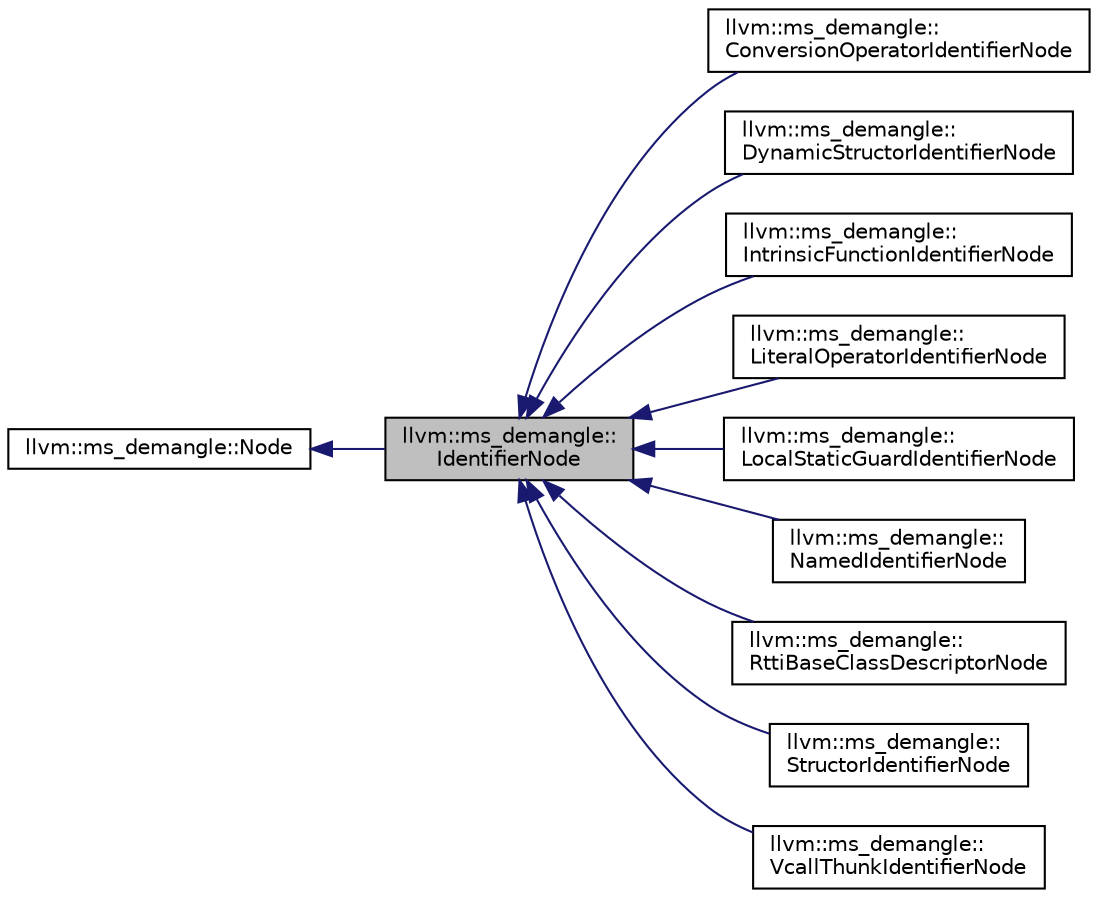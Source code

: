 digraph "llvm::ms_demangle::IdentifierNode"
{
 // LATEX_PDF_SIZE
  bgcolor="transparent";
  edge [fontname="Helvetica",fontsize="10",labelfontname="Helvetica",labelfontsize="10"];
  node [fontname="Helvetica",fontsize="10",shape=record];
  rankdir="LR";
  Node1 [label="llvm::ms_demangle::\lIdentifierNode",height=0.2,width=0.4,color="black", fillcolor="grey75", style="filled", fontcolor="black",tooltip=" "];
  Node2 -> Node1 [dir="back",color="midnightblue",fontsize="10",style="solid",fontname="Helvetica"];
  Node2 [label="llvm::ms_demangle::Node",height=0.2,width=0.4,color="black",URL="$structllvm_1_1ms__demangle_1_1Node.html",tooltip=" "];
  Node1 -> Node3 [dir="back",color="midnightblue",fontsize="10",style="solid",fontname="Helvetica"];
  Node3 [label="llvm::ms_demangle::\lConversionOperatorIdentifierNode",height=0.2,width=0.4,color="black",URL="$structllvm_1_1ms__demangle_1_1ConversionOperatorIdentifierNode.html",tooltip=" "];
  Node1 -> Node4 [dir="back",color="midnightblue",fontsize="10",style="solid",fontname="Helvetica"];
  Node4 [label="llvm::ms_demangle::\lDynamicStructorIdentifierNode",height=0.2,width=0.4,color="black",URL="$structllvm_1_1ms__demangle_1_1DynamicStructorIdentifierNode.html",tooltip=" "];
  Node1 -> Node5 [dir="back",color="midnightblue",fontsize="10",style="solid",fontname="Helvetica"];
  Node5 [label="llvm::ms_demangle::\lIntrinsicFunctionIdentifierNode",height=0.2,width=0.4,color="black",URL="$structllvm_1_1ms__demangle_1_1IntrinsicFunctionIdentifierNode.html",tooltip=" "];
  Node1 -> Node6 [dir="back",color="midnightblue",fontsize="10",style="solid",fontname="Helvetica"];
  Node6 [label="llvm::ms_demangle::\lLiteralOperatorIdentifierNode",height=0.2,width=0.4,color="black",URL="$structllvm_1_1ms__demangle_1_1LiteralOperatorIdentifierNode.html",tooltip=" "];
  Node1 -> Node7 [dir="back",color="midnightblue",fontsize="10",style="solid",fontname="Helvetica"];
  Node7 [label="llvm::ms_demangle::\lLocalStaticGuardIdentifierNode",height=0.2,width=0.4,color="black",URL="$structllvm_1_1ms__demangle_1_1LocalStaticGuardIdentifierNode.html",tooltip=" "];
  Node1 -> Node8 [dir="back",color="midnightblue",fontsize="10",style="solid",fontname="Helvetica"];
  Node8 [label="llvm::ms_demangle::\lNamedIdentifierNode",height=0.2,width=0.4,color="black",URL="$structllvm_1_1ms__demangle_1_1NamedIdentifierNode.html",tooltip=" "];
  Node1 -> Node9 [dir="back",color="midnightblue",fontsize="10",style="solid",fontname="Helvetica"];
  Node9 [label="llvm::ms_demangle::\lRttiBaseClassDescriptorNode",height=0.2,width=0.4,color="black",URL="$structllvm_1_1ms__demangle_1_1RttiBaseClassDescriptorNode.html",tooltip=" "];
  Node1 -> Node10 [dir="back",color="midnightblue",fontsize="10",style="solid",fontname="Helvetica"];
  Node10 [label="llvm::ms_demangle::\lStructorIdentifierNode",height=0.2,width=0.4,color="black",URL="$structllvm_1_1ms__demangle_1_1StructorIdentifierNode.html",tooltip=" "];
  Node1 -> Node11 [dir="back",color="midnightblue",fontsize="10",style="solid",fontname="Helvetica"];
  Node11 [label="llvm::ms_demangle::\lVcallThunkIdentifierNode",height=0.2,width=0.4,color="black",URL="$structllvm_1_1ms__demangle_1_1VcallThunkIdentifierNode.html",tooltip=" "];
}
